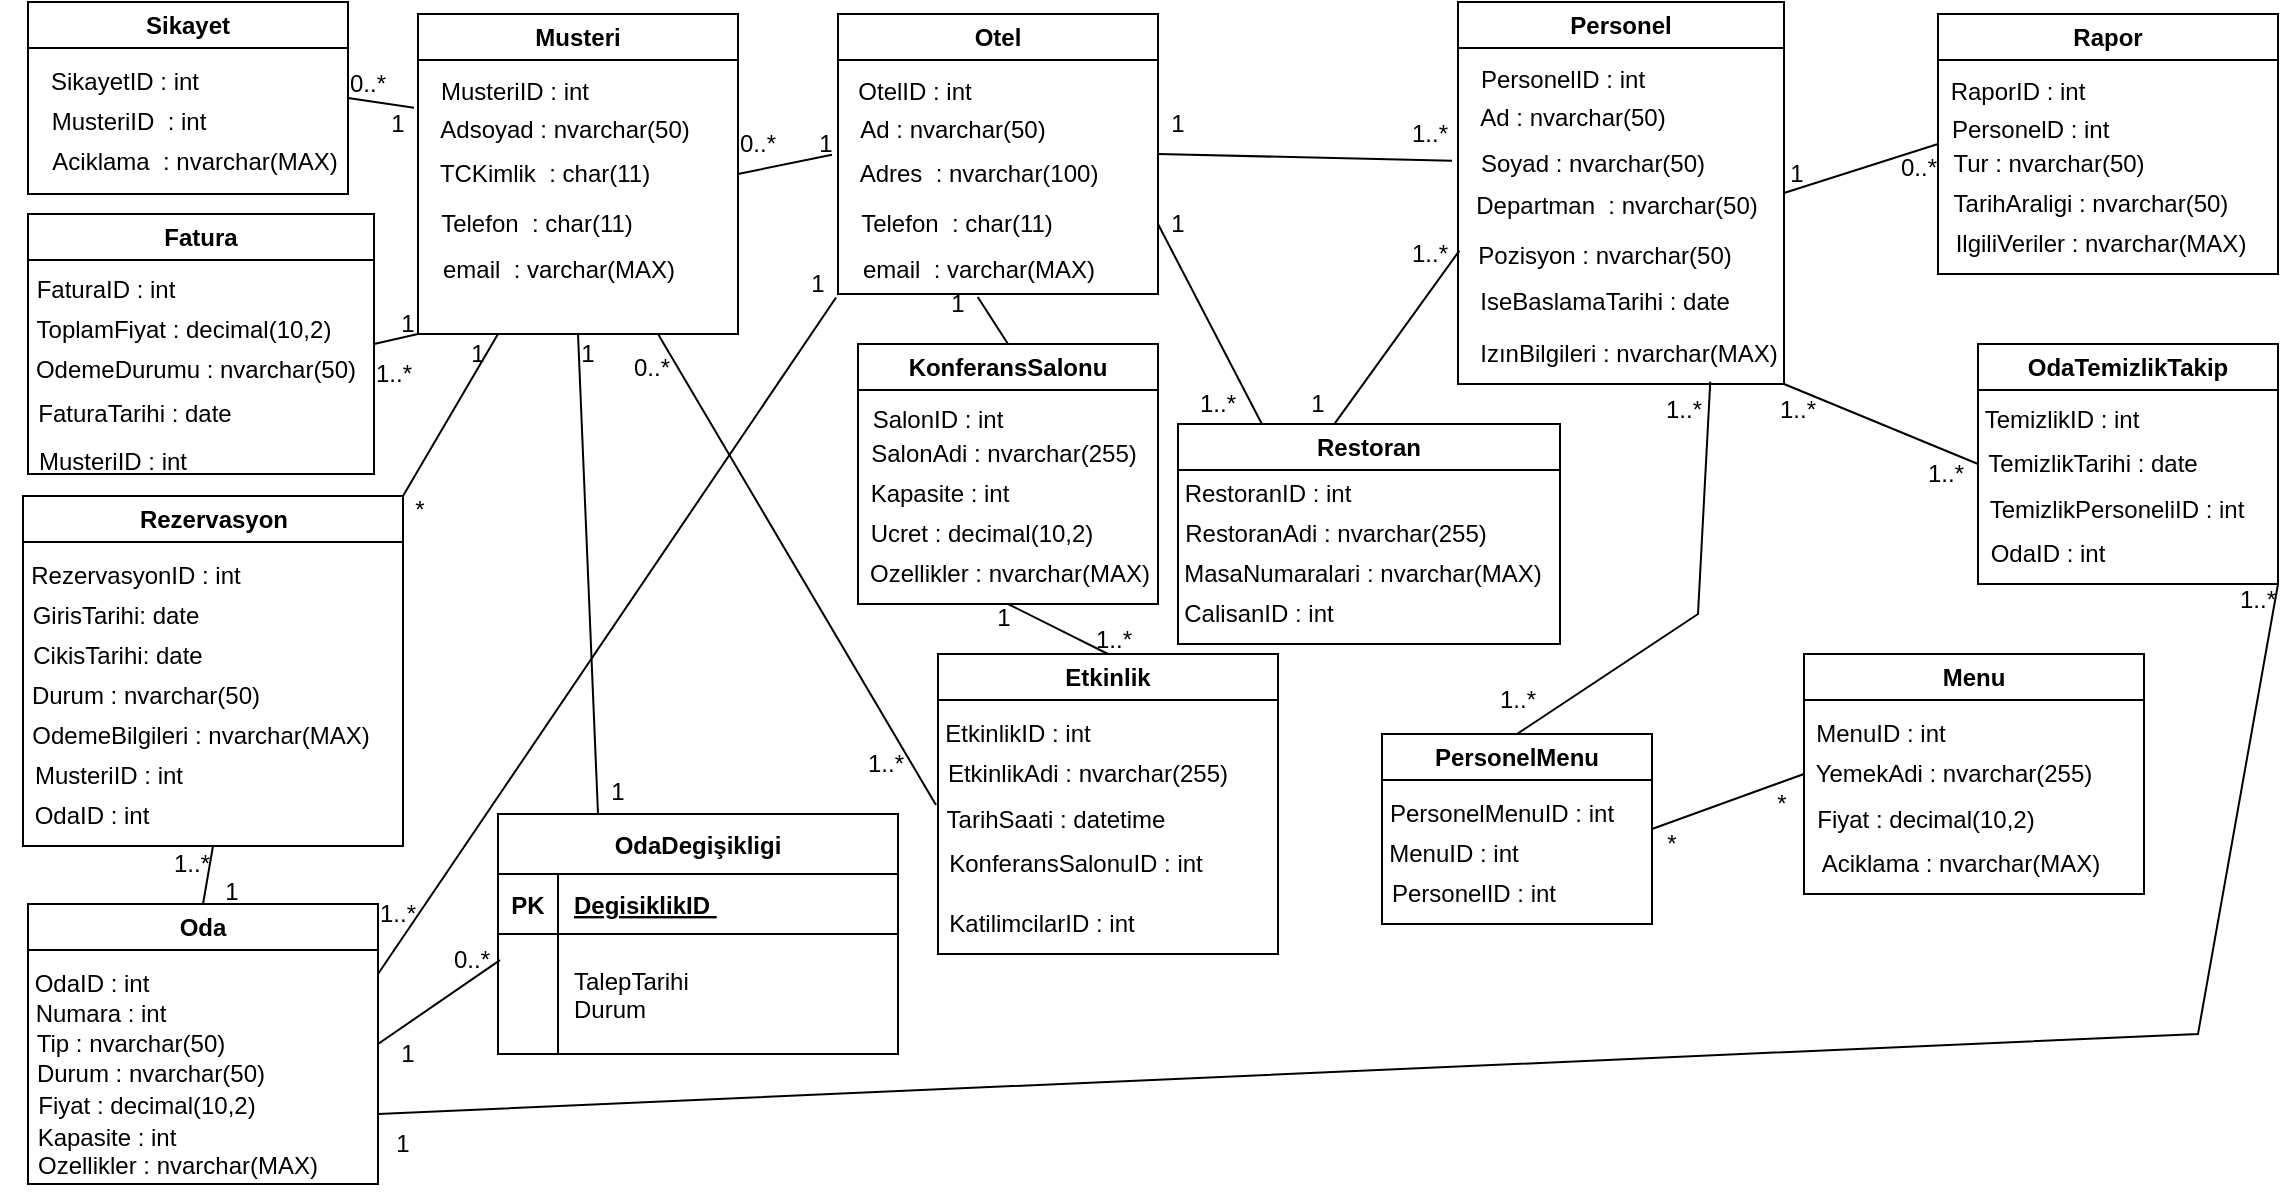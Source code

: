 <mxfile version="22.1.1" type="device">
  <diagram id="C5RBs43oDa-KdzZeNtuy" name="Page-1">
    <mxGraphModel dx="1558" dy="566" grid="1" gridSize="10" guides="1" tooltips="1" connect="1" arrows="1" fold="1" page="1" pageScale="1" pageWidth="827" pageHeight="1169" math="0" shadow="0">
      <root>
        <mxCell id="WIyWlLk6GJQsqaUBKTNV-0" />
        <mxCell id="WIyWlLk6GJQsqaUBKTNV-1" parent="WIyWlLk6GJQsqaUBKTNV-0" />
        <mxCell id="uetAe_6TfAxzUe0-GDmQ-182" value="OdaDegişikligi" style="shape=table;startSize=30;container=1;collapsible=1;childLayout=tableLayout;fixedRows=1;rowLines=0;fontStyle=1;align=center;resizeLast=1;rounded=0;" parent="WIyWlLk6GJQsqaUBKTNV-1" vertex="1">
          <mxGeometry x="250" y="410" width="200" height="120" as="geometry" />
        </mxCell>
        <mxCell id="uetAe_6TfAxzUe0-GDmQ-183" value="" style="shape=partialRectangle;collapsible=0;dropTarget=0;pointerEvents=0;fillColor=none;points=[[0,0.5],[1,0.5]];portConstraint=eastwest;top=0;left=0;right=0;bottom=1;rounded=0;" parent="uetAe_6TfAxzUe0-GDmQ-182" vertex="1">
          <mxGeometry y="30" width="200" height="30" as="geometry" />
        </mxCell>
        <mxCell id="uetAe_6TfAxzUe0-GDmQ-184" value="PK" style="shape=partialRectangle;overflow=hidden;connectable=0;fillColor=none;top=0;left=0;bottom=0;right=0;fontStyle=1;rounded=0;" parent="uetAe_6TfAxzUe0-GDmQ-183" vertex="1">
          <mxGeometry width="30" height="30" as="geometry">
            <mxRectangle width="30" height="30" as="alternateBounds" />
          </mxGeometry>
        </mxCell>
        <mxCell id="uetAe_6TfAxzUe0-GDmQ-185" value="DegisiklikID " style="shape=partialRectangle;overflow=hidden;connectable=0;fillColor=none;top=0;left=0;bottom=0;right=0;align=left;spacingLeft=6;fontStyle=5;rounded=0;" parent="uetAe_6TfAxzUe0-GDmQ-183" vertex="1">
          <mxGeometry x="30" width="170" height="30" as="geometry">
            <mxRectangle width="170" height="30" as="alternateBounds" />
          </mxGeometry>
        </mxCell>
        <mxCell id="uetAe_6TfAxzUe0-GDmQ-186" value="" style="shape=partialRectangle;collapsible=0;dropTarget=0;pointerEvents=0;fillColor=none;points=[[0,0.5],[1,0.5]];portConstraint=eastwest;top=0;left=0;right=0;bottom=0;rounded=0;" parent="uetAe_6TfAxzUe0-GDmQ-182" vertex="1">
          <mxGeometry y="60" width="200" height="60" as="geometry" />
        </mxCell>
        <mxCell id="uetAe_6TfAxzUe0-GDmQ-187" value="" style="shape=partialRectangle;overflow=hidden;connectable=0;fillColor=none;top=0;left=0;bottom=0;right=0;rounded=0;" parent="uetAe_6TfAxzUe0-GDmQ-186" vertex="1">
          <mxGeometry width="30" height="60" as="geometry">
            <mxRectangle width="30" height="60" as="alternateBounds" />
          </mxGeometry>
        </mxCell>
        <mxCell id="uetAe_6TfAxzUe0-GDmQ-188" value="TalepTarihi&#xa;Durum " style="shape=partialRectangle;overflow=hidden;connectable=0;fillColor=none;top=0;left=0;bottom=0;right=0;align=left;spacingLeft=6;rounded=0;" parent="uetAe_6TfAxzUe0-GDmQ-186" vertex="1">
          <mxGeometry x="30" width="170" height="60" as="geometry">
            <mxRectangle width="170" height="60" as="alternateBounds" />
          </mxGeometry>
        </mxCell>
        <mxCell id="uetAe_6TfAxzUe0-GDmQ-253" value="" style="endArrow=none;html=1;rounded=0;entryX=-0.007;entryY=0.959;entryDx=0;entryDy=0;exitX=1;exitY=0.25;exitDx=0;exitDy=0;entryPerimeter=0;" parent="WIyWlLk6GJQsqaUBKTNV-1" source="uetAe_6TfAxzUe0-GDmQ-329" target="uetAe_6TfAxzUe0-GDmQ-349" edge="1">
          <mxGeometry relative="1" as="geometry">
            <mxPoint x="209" y="512.05" as="sourcePoint" />
            <mxPoint x="530" y="125" as="targetPoint" />
            <Array as="points" />
          </mxGeometry>
        </mxCell>
        <mxCell id="uetAe_6TfAxzUe0-GDmQ-254" value="" style="endArrow=none;html=1;rounded=0;exitX=0.5;exitY=0;exitDx=0;exitDy=0;entryX=0.499;entryY=0.95;entryDx=0;entryDy=0;entryPerimeter=0;" parent="WIyWlLk6GJQsqaUBKTNV-1" source="MFZRjDbG0SUdZK8Yg8Lf-24" target="uetAe_6TfAxzUe0-GDmQ-349" edge="1">
          <mxGeometry relative="1" as="geometry">
            <mxPoint x="590" y="210" as="sourcePoint" />
            <mxPoint x="611.176" y="165" as="targetPoint" />
            <Array as="points" />
          </mxGeometry>
        </mxCell>
        <mxCell id="uetAe_6TfAxzUe0-GDmQ-255" value="" style="endArrow=none;html=1;rounded=0;entryX=0.224;entryY=0.015;entryDx=0;entryDy=0;exitX=1;exitY=0.75;exitDx=0;exitDy=0;entryPerimeter=0;" parent="WIyWlLk6GJQsqaUBKTNV-1" source="uetAe_6TfAxzUe0-GDmQ-344" target="MFZRjDbG0SUdZK8Yg8Lf-17" edge="1">
          <mxGeometry relative="1" as="geometry">
            <mxPoint x="730" y="125" as="sourcePoint" />
            <mxPoint x="750" y="240" as="targetPoint" />
            <Array as="points" />
          </mxGeometry>
        </mxCell>
        <mxCell id="uetAe_6TfAxzUe0-GDmQ-259" value="" style="endArrow=none;html=1;rounded=0;entryX=0;entryY=0.5;entryDx=0;entryDy=0;exitX=1;exitY=0.5;exitDx=0;exitDy=0;" parent="WIyWlLk6GJQsqaUBKTNV-1" source="uetAe_6TfAxzUe0-GDmQ-350" target="uetAe_6TfAxzUe0-GDmQ-359" edge="1">
          <mxGeometry width="50" height="50" relative="1" as="geometry">
            <mxPoint x="1026.8" y="99.08" as="sourcePoint" />
            <mxPoint x="1160" y="75" as="targetPoint" />
          </mxGeometry>
        </mxCell>
        <mxCell id="uetAe_6TfAxzUe0-GDmQ-261" value="" style="endArrow=none;html=1;rounded=0;exitX=1;exitY=0.5;exitDx=0;exitDy=0;" parent="WIyWlLk6GJQsqaUBKTNV-1" source="uetAe_6TfAxzUe0-GDmQ-344" target="uetAe_6TfAxzUe0-GDmQ-356" edge="1">
          <mxGeometry width="50" height="50" relative="1" as="geometry">
            <mxPoint x="730" y="85" as="sourcePoint" />
            <mxPoint x="826.2" y="119.51" as="targetPoint" />
            <Array as="points" />
          </mxGeometry>
        </mxCell>
        <mxCell id="uetAe_6TfAxzUe0-GDmQ-265" value="" style="endArrow=none;html=1;rounded=0;exitX=0.5;exitY=0;exitDx=0;exitDy=0;entryX=0.5;entryY=1;entryDx=0;entryDy=0;" parent="WIyWlLk6GJQsqaUBKTNV-1" source="MFZRjDbG0SUdZK8Yg8Lf-10" target="MFZRjDbG0SUdZK8Yg8Lf-24" edge="1">
          <mxGeometry width="50" height="50" relative="1" as="geometry">
            <mxPoint x="660" y="385" as="sourcePoint" />
            <mxPoint x="617.632" y="340" as="targetPoint" />
          </mxGeometry>
        </mxCell>
        <mxCell id="uetAe_6TfAxzUe0-GDmQ-268" value="" style="endArrow=none;html=1;rounded=0;entryX=0.5;entryY=0;entryDx=0;entryDy=0;exitX=0.742;exitY=0.962;exitDx=0;exitDy=0;exitPerimeter=0;" parent="WIyWlLk6GJQsqaUBKTNV-1" source="uetAe_6TfAxzUe0-GDmQ-357" target="MFZRjDbG0SUdZK8Yg8Lf-5" edge="1">
          <mxGeometry width="50" height="50" relative="1" as="geometry">
            <mxPoint x="1010" y="330" as="sourcePoint" />
            <mxPoint x="940" y="385" as="targetPoint" />
            <Array as="points">
              <mxPoint x="850" y="310" />
            </Array>
          </mxGeometry>
        </mxCell>
        <mxCell id="uetAe_6TfAxzUe0-GDmQ-269" value="" style="endArrow=none;html=1;rounded=0;entryX=1;entryY=0.5;entryDx=0;entryDy=0;exitX=0;exitY=0.5;exitDx=0;exitDy=0;" parent="WIyWlLk6GJQsqaUBKTNV-1" source="MFZRjDbG0SUdZK8Yg8Lf-0" target="MFZRjDbG0SUdZK8Yg8Lf-5" edge="1">
          <mxGeometry width="50" height="50" relative="1" as="geometry">
            <mxPoint x="1050.0" y="385" as="sourcePoint" />
            <mxPoint x="990" y="430" as="targetPoint" />
          </mxGeometry>
        </mxCell>
        <mxCell id="uetAe_6TfAxzUe0-GDmQ-272" value="" style="endArrow=none;html=1;rounded=0;entryX=0;entryY=0.5;entryDx=0;entryDy=0;exitX=1;exitY=1;exitDx=0;exitDy=0;" parent="WIyWlLk6GJQsqaUBKTNV-1" source="uetAe_6TfAxzUe0-GDmQ-350" target="uetAe_6TfAxzUe0-GDmQ-365" edge="1">
          <mxGeometry width="50" height="50" relative="1" as="geometry">
            <mxPoint x="947" y="172.16" as="sourcePoint" />
            <mxPoint x="1150" y="245" as="targetPoint" />
          </mxGeometry>
        </mxCell>
        <mxCell id="uetAe_6TfAxzUe0-GDmQ-275" value="" style="endArrow=none;html=1;rounded=0;entryX=1;entryY=0.5;entryDx=0;entryDy=0;" parent="WIyWlLk6GJQsqaUBKTNV-1" source="uetAe_6TfAxzUe0-GDmQ-346" target="uetAe_6TfAxzUe0-GDmQ-338" edge="1">
          <mxGeometry width="50" height="50" relative="1" as="geometry">
            <mxPoint x="530" y="70" as="sourcePoint" />
            <mxPoint x="458.6" y="110.78" as="targetPoint" />
          </mxGeometry>
        </mxCell>
        <mxCell id="uetAe_6TfAxzUe0-GDmQ-280" value="" style="endArrow=none;html=1;rounded=0;exitX=0.25;exitY=0;exitDx=0;exitDy=0;entryX=0.5;entryY=1;entryDx=0;entryDy=0;" parent="WIyWlLk6GJQsqaUBKTNV-1" source="uetAe_6TfAxzUe0-GDmQ-182" target="uetAe_6TfAxzUe0-GDmQ-338" edge="1">
          <mxGeometry width="50" height="50" relative="1" as="geometry">
            <mxPoint x="691" y="256.0" as="sourcePoint" />
            <mxPoint x="363.158" y="170" as="targetPoint" />
            <Array as="points" />
          </mxGeometry>
        </mxCell>
        <mxCell id="uetAe_6TfAxzUe0-GDmQ-282" value="" style="endArrow=none;html=1;rounded=0;exitX=1;exitY=0;exitDx=0;exitDy=0;entryX=0.25;entryY=1;entryDx=0;entryDy=0;" parent="WIyWlLk6GJQsqaUBKTNV-1" source="uetAe_6TfAxzUe0-GDmQ-320" target="uetAe_6TfAxzUe0-GDmQ-338" edge="1">
          <mxGeometry width="50" height="50" relative="1" as="geometry">
            <mxPoint x="208.8" y="313.695" as="sourcePoint" />
            <mxPoint x="327" y="171.71" as="targetPoint" />
            <Array as="points" />
          </mxGeometry>
        </mxCell>
        <mxCell id="uetAe_6TfAxzUe0-GDmQ-285" value="" style="endArrow=none;html=1;rounded=0;exitX=1;exitY=0.5;exitDx=0;exitDy=0;" parent="WIyWlLk6GJQsqaUBKTNV-1" source="uetAe_6TfAxzUe0-GDmQ-310" target="uetAe_6TfAxzUe0-GDmQ-340" edge="1">
          <mxGeometry width="50" height="50" relative="1" as="geometry">
            <mxPoint x="210" y="55" as="sourcePoint" />
            <mxPoint x="260" y="65" as="targetPoint" />
            <Array as="points" />
          </mxGeometry>
        </mxCell>
        <mxCell id="uetAe_6TfAxzUe0-GDmQ-287" value="" style="endArrow=none;html=1;rounded=0;exitX=1;exitY=0.5;exitDx=0;exitDy=0;entryX=0;entryY=1;entryDx=0;entryDy=0;" parent="WIyWlLk6GJQsqaUBKTNV-1" source="uetAe_6TfAxzUe0-GDmQ-315" target="uetAe_6TfAxzUe0-GDmQ-338" edge="1">
          <mxGeometry width="50" height="50" relative="1" as="geometry">
            <mxPoint x="210" y="212.5" as="sourcePoint" />
            <mxPoint x="260" y="125" as="targetPoint" />
            <Array as="points" />
          </mxGeometry>
        </mxCell>
        <mxCell id="uetAe_6TfAxzUe0-GDmQ-291" value="" style="endArrow=none;html=1;rounded=0;entryX=0.005;entryY=0.218;entryDx=0;entryDy=0;exitX=1;exitY=0.5;exitDx=0;exitDy=0;entryPerimeter=0;" parent="WIyWlLk6GJQsqaUBKTNV-1" source="uetAe_6TfAxzUe0-GDmQ-329" target="uetAe_6TfAxzUe0-GDmQ-186" edge="1">
          <mxGeometry width="50" height="50" relative="1" as="geometry">
            <mxPoint x="210" y="550" as="sourcePoint" />
            <mxPoint x="469" y="740" as="targetPoint" />
            <Array as="points" />
          </mxGeometry>
        </mxCell>
        <mxCell id="uetAe_6TfAxzUe0-GDmQ-292" value="" style="endArrow=none;html=1;rounded=0;entryX=0.5;entryY=1;entryDx=0;entryDy=0;exitX=0.5;exitY=0;exitDx=0;exitDy=0;" parent="WIyWlLk6GJQsqaUBKTNV-1" source="uetAe_6TfAxzUe0-GDmQ-329" target="uetAe_6TfAxzUe0-GDmQ-320" edge="1">
          <mxGeometry width="50" height="50" relative="1" as="geometry">
            <mxPoint x="110" y="505" as="sourcePoint" />
            <mxPoint x="117.6" y="385.455" as="targetPoint" />
            <Array as="points" />
          </mxGeometry>
        </mxCell>
        <mxCell id="uetAe_6TfAxzUe0-GDmQ-310" value="Sikayet" style="swimlane;whiteSpace=wrap;html=1;" parent="WIyWlLk6GJQsqaUBKTNV-1" vertex="1">
          <mxGeometry x="15" y="4" width="160" height="96" as="geometry" />
        </mxCell>
        <mxCell id="uetAe_6TfAxzUe0-GDmQ-311" value="SikayetID : int" style="text;html=1;align=center;verticalAlign=middle;resizable=0;points=[];autosize=1;strokeColor=none;fillColor=none;" parent="uetAe_6TfAxzUe0-GDmQ-310" vertex="1">
          <mxGeometry x="-2" y="25" width="100" height="30" as="geometry" />
        </mxCell>
        <mxCell id="uetAe_6TfAxzUe0-GDmQ-312" value="MusteriID&amp;nbsp;&amp;nbsp;: int" style="text;html=1;align=center;verticalAlign=middle;resizable=0;points=[];autosize=1;strokeColor=none;fillColor=none;" parent="uetAe_6TfAxzUe0-GDmQ-310" vertex="1">
          <mxGeometry y="45" width="100" height="30" as="geometry" />
        </mxCell>
        <mxCell id="uetAe_6TfAxzUe0-GDmQ-313" value="Aciklama&amp;nbsp;&amp;nbsp;: nvarchar(MAX)" style="text;html=1;align=center;verticalAlign=middle;resizable=0;points=[];autosize=1;strokeColor=none;fillColor=none;" parent="uetAe_6TfAxzUe0-GDmQ-310" vertex="1">
          <mxGeometry x="-2" y="65" width="170" height="30" as="geometry" />
        </mxCell>
        <mxCell id="uetAe_6TfAxzUe0-GDmQ-315" value="Fatura" style="swimlane;whiteSpace=wrap;html=1;" parent="WIyWlLk6GJQsqaUBKTNV-1" vertex="1">
          <mxGeometry x="15" y="110" width="173" height="130" as="geometry" />
        </mxCell>
        <mxCell id="uetAe_6TfAxzUe0-GDmQ-316" value="FaturaID : int" style="text;html=1;strokeColor=none;fillColor=none;align=center;verticalAlign=middle;whiteSpace=wrap;rounded=0;" parent="uetAe_6TfAxzUe0-GDmQ-315" vertex="1">
          <mxGeometry x="-2" y="22.5" width="82" height="30" as="geometry" />
        </mxCell>
        <mxCell id="uetAe_6TfAxzUe0-GDmQ-317" value="ToplamFiyat : decimal(10,2)" style="text;html=1;strokeColor=none;fillColor=none;align=center;verticalAlign=middle;whiteSpace=wrap;rounded=0;" parent="uetAe_6TfAxzUe0-GDmQ-315" vertex="1">
          <mxGeometry x="3" y="42.5" width="150" height="30" as="geometry" />
        </mxCell>
        <mxCell id="uetAe_6TfAxzUe0-GDmQ-318" value="OdemeDurumu : nvarchar(50)" style="text;html=1;strokeColor=none;fillColor=none;align=center;verticalAlign=middle;whiteSpace=wrap;rounded=0;" parent="uetAe_6TfAxzUe0-GDmQ-315" vertex="1">
          <mxGeometry x="-2" y="62.5" width="172" height="30" as="geometry" />
        </mxCell>
        <mxCell id="uetAe_6TfAxzUe0-GDmQ-319" value="FaturaTarihi : date" style="text;html=1;strokeColor=none;fillColor=none;align=center;verticalAlign=middle;whiteSpace=wrap;rounded=0;" parent="uetAe_6TfAxzUe0-GDmQ-315" vertex="1">
          <mxGeometry x="-3" y="85" width="113" height="30" as="geometry" />
        </mxCell>
        <mxCell id="uetAe_6TfAxzUe0-GDmQ-322" value="MusteriID : int" style="text;html=1;strokeColor=none;fillColor=none;align=center;verticalAlign=middle;whiteSpace=wrap;rounded=0;" parent="uetAe_6TfAxzUe0-GDmQ-315" vertex="1">
          <mxGeometry x="-14" y="108.5" width="113" height="30" as="geometry" />
        </mxCell>
        <mxCell id="uetAe_6TfAxzUe0-GDmQ-320" value="Rezervasyon" style="swimlane;whiteSpace=wrap;html=1;" parent="WIyWlLk6GJQsqaUBKTNV-1" vertex="1">
          <mxGeometry x="12.5" y="251" width="190" height="175" as="geometry" />
        </mxCell>
        <mxCell id="uetAe_6TfAxzUe0-GDmQ-321" value="RezervasyonID : int" style="text;html=1;strokeColor=none;fillColor=none;align=center;verticalAlign=middle;whiteSpace=wrap;rounded=0;" parent="uetAe_6TfAxzUe0-GDmQ-320" vertex="1">
          <mxGeometry x="2" y="25" width="108" height="30" as="geometry" />
        </mxCell>
        <mxCell id="uetAe_6TfAxzUe0-GDmQ-323" value="GirisTarihi: date" style="text;html=1;strokeColor=none;fillColor=none;align=center;verticalAlign=middle;whiteSpace=wrap;rounded=0;" parent="uetAe_6TfAxzUe0-GDmQ-320" vertex="1">
          <mxGeometry x="2" y="45" width="88" height="30" as="geometry" />
        </mxCell>
        <mxCell id="uetAe_6TfAxzUe0-GDmQ-324" value="CikisTarihi: date" style="text;html=1;strokeColor=none;fillColor=none;align=center;verticalAlign=middle;whiteSpace=wrap;rounded=0;" parent="uetAe_6TfAxzUe0-GDmQ-320" vertex="1">
          <mxGeometry x="3" y="65" width="88" height="30" as="geometry" />
        </mxCell>
        <mxCell id="uetAe_6TfAxzUe0-GDmQ-325" value="Durum : nvarchar(50)" style="text;html=1;strokeColor=none;fillColor=none;align=center;verticalAlign=middle;whiteSpace=wrap;rounded=0;" parent="uetAe_6TfAxzUe0-GDmQ-320" vertex="1">
          <mxGeometry x="2" y="85" width="118" height="30" as="geometry" />
        </mxCell>
        <mxCell id="uetAe_6TfAxzUe0-GDmQ-326" value="OdemeBilgileri : nvarchar(MAX)" style="text;html=1;strokeColor=none;fillColor=none;align=center;verticalAlign=middle;whiteSpace=wrap;rounded=0;" parent="uetAe_6TfAxzUe0-GDmQ-320" vertex="1">
          <mxGeometry x="3" y="105" width="171" height="30" as="geometry" />
        </mxCell>
        <mxCell id="uetAe_6TfAxzUe0-GDmQ-327" value="MusteriID : int" style="text;html=1;strokeColor=none;fillColor=none;align=center;verticalAlign=middle;whiteSpace=wrap;rounded=0;" parent="uetAe_6TfAxzUe0-GDmQ-320" vertex="1">
          <mxGeometry y="125" width="85" height="30" as="geometry" />
        </mxCell>
        <mxCell id="uetAe_6TfAxzUe0-GDmQ-328" value="OdaID : int" style="text;html=1;strokeColor=none;fillColor=none;align=center;verticalAlign=middle;whiteSpace=wrap;rounded=0;" parent="uetAe_6TfAxzUe0-GDmQ-320" vertex="1">
          <mxGeometry x="-1" y="145" width="70" height="30" as="geometry" />
        </mxCell>
        <mxCell id="uetAe_6TfAxzUe0-GDmQ-329" value="Oda" style="swimlane;whiteSpace=wrap;html=1;" parent="WIyWlLk6GJQsqaUBKTNV-1" vertex="1">
          <mxGeometry x="15" y="455" width="175" height="140" as="geometry" />
        </mxCell>
        <mxCell id="uetAe_6TfAxzUe0-GDmQ-331" value="OdaID : int" style="text;html=1;strokeColor=none;fillColor=none;align=center;verticalAlign=middle;whiteSpace=wrap;rounded=0;" parent="uetAe_6TfAxzUe0-GDmQ-329" vertex="1">
          <mxGeometry x="1.5" y="25" width="60" height="30" as="geometry" />
        </mxCell>
        <mxCell id="uetAe_6TfAxzUe0-GDmQ-332" value="Numara : int" style="text;html=1;strokeColor=none;fillColor=none;align=center;verticalAlign=middle;whiteSpace=wrap;rounded=0;" parent="uetAe_6TfAxzUe0-GDmQ-329" vertex="1">
          <mxGeometry x="1.5" y="40" width="68.5" height="30" as="geometry" />
        </mxCell>
        <mxCell id="uetAe_6TfAxzUe0-GDmQ-333" value="Tip : nvarchar(50)" style="text;html=1;strokeColor=none;fillColor=none;align=center;verticalAlign=middle;whiteSpace=wrap;rounded=0;" parent="uetAe_6TfAxzUe0-GDmQ-329" vertex="1">
          <mxGeometry x="1.5" y="55" width="98.5" height="30" as="geometry" />
        </mxCell>
        <mxCell id="uetAe_6TfAxzUe0-GDmQ-334" value="Durum : nvarchar(50)" style="text;html=1;strokeColor=none;fillColor=none;align=center;verticalAlign=middle;whiteSpace=wrap;rounded=0;" parent="uetAe_6TfAxzUe0-GDmQ-329" vertex="1">
          <mxGeometry x="1.5" y="70" width="118.5" height="30" as="geometry" />
        </mxCell>
        <mxCell id="uetAe_6TfAxzUe0-GDmQ-335" value="Fiyat : decimal(10,2)" style="text;html=1;strokeColor=none;fillColor=none;align=center;verticalAlign=middle;whiteSpace=wrap;rounded=0;" parent="uetAe_6TfAxzUe0-GDmQ-329" vertex="1">
          <mxGeometry x="-0.5" y="86" width="118.5" height="30" as="geometry" />
        </mxCell>
        <mxCell id="uetAe_6TfAxzUe0-GDmQ-336" value="Kapasite : int" style="text;html=1;strokeColor=none;fillColor=none;align=center;verticalAlign=middle;whiteSpace=wrap;rounded=0;" parent="uetAe_6TfAxzUe0-GDmQ-329" vertex="1">
          <mxGeometry x="-1.5" y="102" width="80.5" height="30" as="geometry" />
        </mxCell>
        <mxCell id="uetAe_6TfAxzUe0-GDmQ-337" value="Ozellikler : nvarchar(MAX)" style="text;html=1;strokeColor=none;fillColor=none;align=center;verticalAlign=middle;whiteSpace=wrap;rounded=0;" parent="uetAe_6TfAxzUe0-GDmQ-329" vertex="1">
          <mxGeometry x="-1.5" y="116" width="151.5" height="30" as="geometry" />
        </mxCell>
        <mxCell id="uetAe_6TfAxzUe0-GDmQ-338" value="Musteri" style="swimlane;whiteSpace=wrap;html=1;startSize=23;" parent="WIyWlLk6GJQsqaUBKTNV-1" vertex="1">
          <mxGeometry x="210" y="10" width="160" height="160" as="geometry" />
        </mxCell>
        <mxCell id="uetAe_6TfAxzUe0-GDmQ-339" value="MusteriID : int" style="text;html=1;align=center;verticalAlign=middle;resizable=0;points=[];autosize=1;strokeColor=none;fillColor=none;" parent="uetAe_6TfAxzUe0-GDmQ-338" vertex="1">
          <mxGeometry x="-2" y="24" width="100" height="30" as="geometry" />
        </mxCell>
        <mxCell id="uetAe_6TfAxzUe0-GDmQ-340" value="Adsoyad : nvarchar(50)" style="text;html=1;align=center;verticalAlign=middle;resizable=0;points=[];autosize=1;strokeColor=none;fillColor=none;" parent="uetAe_6TfAxzUe0-GDmQ-338" vertex="1">
          <mxGeometry x="-2" y="43" width="150" height="30" as="geometry" />
        </mxCell>
        <mxCell id="uetAe_6TfAxzUe0-GDmQ-341" value="TCKimlik&amp;nbsp; : char(11)" style="text;html=1;align=center;verticalAlign=middle;resizable=0;points=[];autosize=1;strokeColor=none;fillColor=none;" parent="uetAe_6TfAxzUe0-GDmQ-338" vertex="1">
          <mxGeometry x="-2" y="65" width="130" height="30" as="geometry" />
        </mxCell>
        <mxCell id="uetAe_6TfAxzUe0-GDmQ-342" value="Telefon&amp;nbsp; : char(11)" style="text;html=1;align=center;verticalAlign=middle;resizable=0;points=[];autosize=1;strokeColor=none;fillColor=none;" parent="uetAe_6TfAxzUe0-GDmQ-338" vertex="1">
          <mxGeometry x="-1" y="90" width="120" height="30" as="geometry" />
        </mxCell>
        <mxCell id="uetAe_6TfAxzUe0-GDmQ-343" value="email&amp;nbsp; : varchar(MAX)" style="text;html=1;align=center;verticalAlign=middle;resizable=0;points=[];autosize=1;strokeColor=none;fillColor=none;" parent="uetAe_6TfAxzUe0-GDmQ-338" vertex="1">
          <mxGeometry y="113" width="140" height="30" as="geometry" />
        </mxCell>
        <mxCell id="uetAe_6TfAxzUe0-GDmQ-344" value="Otel" style="swimlane;whiteSpace=wrap;html=1;startSize=23;" parent="WIyWlLk6GJQsqaUBKTNV-1" vertex="1">
          <mxGeometry x="420" y="10" width="160" height="140" as="geometry" />
        </mxCell>
        <mxCell id="uetAe_6TfAxzUe0-GDmQ-345" value="OtelID : int" style="text;html=1;align=center;verticalAlign=middle;resizable=0;points=[];autosize=1;strokeColor=none;fillColor=none;" parent="uetAe_6TfAxzUe0-GDmQ-344" vertex="1">
          <mxGeometry x="-2" y="24" width="80" height="30" as="geometry" />
        </mxCell>
        <mxCell id="uetAe_6TfAxzUe0-GDmQ-346" value="Ad : nvarchar(50)" style="text;html=1;align=center;verticalAlign=middle;resizable=0;points=[];autosize=1;strokeColor=none;fillColor=none;" parent="uetAe_6TfAxzUe0-GDmQ-344" vertex="1">
          <mxGeometry x="-3" y="43" width="120" height="30" as="geometry" />
        </mxCell>
        <mxCell id="uetAe_6TfAxzUe0-GDmQ-347" value="Adres&amp;nbsp; : nvarchar(100)" style="text;html=1;align=center;verticalAlign=middle;resizable=0;points=[];autosize=1;strokeColor=none;fillColor=none;" parent="uetAe_6TfAxzUe0-GDmQ-344" vertex="1">
          <mxGeometry y="65" width="140" height="30" as="geometry" />
        </mxCell>
        <mxCell id="uetAe_6TfAxzUe0-GDmQ-348" value="Telefon&amp;nbsp; : char(11)" style="text;html=1;align=center;verticalAlign=middle;resizable=0;points=[];autosize=1;strokeColor=none;fillColor=none;" parent="uetAe_6TfAxzUe0-GDmQ-344" vertex="1">
          <mxGeometry x="-1" y="90" width="120" height="30" as="geometry" />
        </mxCell>
        <mxCell id="uetAe_6TfAxzUe0-GDmQ-349" value="email&amp;nbsp; : varchar(MAX)" style="text;html=1;align=center;verticalAlign=middle;resizable=0;points=[];autosize=1;strokeColor=none;fillColor=none;" parent="uetAe_6TfAxzUe0-GDmQ-344" vertex="1">
          <mxGeometry y="113" width="140" height="30" as="geometry" />
        </mxCell>
        <mxCell id="uetAe_6TfAxzUe0-GDmQ-350" value="Personel" style="swimlane;whiteSpace=wrap;html=1;startSize=23;" parent="WIyWlLk6GJQsqaUBKTNV-1" vertex="1">
          <mxGeometry x="730" y="4" width="163" height="191" as="geometry" />
        </mxCell>
        <mxCell id="uetAe_6TfAxzUe0-GDmQ-351" value="PersonelID : int" style="text;html=1;align=center;verticalAlign=middle;resizable=0;points=[];autosize=1;strokeColor=none;fillColor=none;" parent="uetAe_6TfAxzUe0-GDmQ-350" vertex="1">
          <mxGeometry x="-3" y="24" width="110" height="30" as="geometry" />
        </mxCell>
        <mxCell id="uetAe_6TfAxzUe0-GDmQ-352" value="Ad : nvarchar(50)" style="text;html=1;align=center;verticalAlign=middle;resizable=0;points=[];autosize=1;strokeColor=none;fillColor=none;" parent="uetAe_6TfAxzUe0-GDmQ-350" vertex="1">
          <mxGeometry x="-3" y="43" width="120" height="30" as="geometry" />
        </mxCell>
        <mxCell id="uetAe_6TfAxzUe0-GDmQ-353" value="Departman&amp;nbsp; : nvarchar(50)" style="text;html=1;align=center;verticalAlign=middle;resizable=0;points=[];autosize=1;strokeColor=none;fillColor=none;" parent="uetAe_6TfAxzUe0-GDmQ-350" vertex="1">
          <mxGeometry x="-1" y="87" width="160" height="30" as="geometry" />
        </mxCell>
        <mxCell id="uetAe_6TfAxzUe0-GDmQ-354" value="Pozisyon : nvarchar(50)" style="text;html=1;align=center;verticalAlign=middle;resizable=0;points=[];autosize=1;strokeColor=none;fillColor=none;" parent="uetAe_6TfAxzUe0-GDmQ-350" vertex="1">
          <mxGeometry x="-2" y="112" width="150" height="30" as="geometry" />
        </mxCell>
        <mxCell id="uetAe_6TfAxzUe0-GDmQ-355" value="IseBaslamaTarihi : date" style="text;html=1;align=center;verticalAlign=middle;resizable=0;points=[];autosize=1;strokeColor=none;fillColor=none;" parent="uetAe_6TfAxzUe0-GDmQ-350" vertex="1">
          <mxGeometry x="-2" y="135" width="150" height="30" as="geometry" />
        </mxCell>
        <mxCell id="uetAe_6TfAxzUe0-GDmQ-357" value="IzınBilgileri : nvarchar(MAX)" style="text;html=1;align=center;verticalAlign=middle;resizable=0;points=[];autosize=1;strokeColor=none;fillColor=none;" parent="uetAe_6TfAxzUe0-GDmQ-350" vertex="1">
          <mxGeometry y="161" width="170" height="30" as="geometry" />
        </mxCell>
        <mxCell id="uetAe_6TfAxzUe0-GDmQ-356" value="Soyad : nvarchar(50)" style="text;html=1;align=center;verticalAlign=middle;resizable=0;points=[];autosize=1;strokeColor=none;fillColor=none;" parent="uetAe_6TfAxzUe0-GDmQ-350" vertex="1">
          <mxGeometry x="-3" y="66" width="140" height="30" as="geometry" />
        </mxCell>
        <mxCell id="uetAe_6TfAxzUe0-GDmQ-359" value="Rapor" style="swimlane;whiteSpace=wrap;html=1;" parent="WIyWlLk6GJQsqaUBKTNV-1" vertex="1">
          <mxGeometry x="970" y="10" width="170" height="130" as="geometry" />
        </mxCell>
        <mxCell id="uetAe_6TfAxzUe0-GDmQ-360" value="RaporID : int" style="text;html=1;strokeColor=none;fillColor=none;align=center;verticalAlign=middle;whiteSpace=wrap;rounded=0;" parent="uetAe_6TfAxzUe0-GDmQ-359" vertex="1">
          <mxGeometry y="24" width="80" height="30" as="geometry" />
        </mxCell>
        <mxCell id="uetAe_6TfAxzUe0-GDmQ-361" value="PersonelD : int&amp;nbsp;" style="text;html=1;strokeColor=none;fillColor=none;align=center;verticalAlign=middle;whiteSpace=wrap;rounded=0;" parent="uetAe_6TfAxzUe0-GDmQ-359" vertex="1">
          <mxGeometry x="3" y="43" width="90" height="30" as="geometry" />
        </mxCell>
        <mxCell id="uetAe_6TfAxzUe0-GDmQ-362" value="Tur : nvarchar(50)" style="text;html=1;strokeColor=none;fillColor=none;align=center;verticalAlign=middle;whiteSpace=wrap;rounded=0;" parent="uetAe_6TfAxzUe0-GDmQ-359" vertex="1">
          <mxGeometry x="2" y="60" width="107" height="30" as="geometry" />
        </mxCell>
        <mxCell id="uetAe_6TfAxzUe0-GDmQ-363" value="TarihAraligi : nvarchar(50)" style="text;html=1;strokeColor=none;fillColor=none;align=center;verticalAlign=middle;whiteSpace=wrap;rounded=0;" parent="uetAe_6TfAxzUe0-GDmQ-359" vertex="1">
          <mxGeometry x="3" y="80" width="147" height="30" as="geometry" />
        </mxCell>
        <mxCell id="uetAe_6TfAxzUe0-GDmQ-364" value="IlgiliVeriler : nvarchar(MAX)" style="text;html=1;strokeColor=none;fillColor=none;align=center;verticalAlign=middle;whiteSpace=wrap;rounded=0;" parent="uetAe_6TfAxzUe0-GDmQ-359" vertex="1">
          <mxGeometry x="3" y="100" width="157" height="30" as="geometry" />
        </mxCell>
        <mxCell id="uetAe_6TfAxzUe0-GDmQ-365" value="OdaTemizlikTakip" style="swimlane;whiteSpace=wrap;html=1;" parent="WIyWlLk6GJQsqaUBKTNV-1" vertex="1">
          <mxGeometry x="990" y="175" width="150" height="120" as="geometry" />
        </mxCell>
        <mxCell id="uetAe_6TfAxzUe0-GDmQ-366" value="TemizlikID : int" style="text;html=1;strokeColor=none;fillColor=none;align=center;verticalAlign=middle;whiteSpace=wrap;rounded=0;" parent="uetAe_6TfAxzUe0-GDmQ-365" vertex="1">
          <mxGeometry x="1.5" y="22.5" width="80" height="30" as="geometry" />
        </mxCell>
        <mxCell id="uetAe_6TfAxzUe0-GDmQ-369" value="TemizlikTarihi : date" style="text;html=1;strokeColor=none;fillColor=none;align=center;verticalAlign=middle;whiteSpace=wrap;rounded=0;" parent="uetAe_6TfAxzUe0-GDmQ-365" vertex="1">
          <mxGeometry y="45" width="115" height="30" as="geometry" />
        </mxCell>
        <mxCell id="uetAe_6TfAxzUe0-GDmQ-370" value="TemizlikPersoneliID : int" style="text;html=1;strokeColor=none;fillColor=none;align=center;verticalAlign=middle;whiteSpace=wrap;rounded=0;" parent="uetAe_6TfAxzUe0-GDmQ-365" vertex="1">
          <mxGeometry x="-3" y="68" width="145" height="30" as="geometry" />
        </mxCell>
        <mxCell id="uetAe_6TfAxzUe0-GDmQ-373" value="OdaID : int" style="text;html=1;strokeColor=none;fillColor=none;align=center;verticalAlign=middle;whiteSpace=wrap;rounded=0;" parent="uetAe_6TfAxzUe0-GDmQ-365" vertex="1">
          <mxGeometry y="90" width="70" height="30" as="geometry" />
        </mxCell>
        <mxCell id="uetAe_6TfAxzUe0-GDmQ-372" value="" style="endArrow=none;html=1;rounded=0;exitX=1;exitY=0.75;exitDx=0;exitDy=0;entryX=1;entryY=1;entryDx=0;entryDy=0;" parent="WIyWlLk6GJQsqaUBKTNV-1" source="uetAe_6TfAxzUe0-GDmQ-329" target="uetAe_6TfAxzUe0-GDmQ-365" edge="1">
          <mxGeometry width="50" height="50" relative="1" as="geometry">
            <mxPoint x="820" y="510" as="sourcePoint" />
            <mxPoint x="870" y="460" as="targetPoint" />
            <Array as="points">
              <mxPoint x="1100" y="520" />
            </Array>
          </mxGeometry>
        </mxCell>
        <mxCell id="MFZRjDbG0SUdZK8Yg8Lf-0" value="Menu" style="swimlane;whiteSpace=wrap;html=1;" vertex="1" parent="WIyWlLk6GJQsqaUBKTNV-1">
          <mxGeometry x="903" y="330" width="170" height="120" as="geometry" />
        </mxCell>
        <mxCell id="MFZRjDbG0SUdZK8Yg8Lf-1" value="MenuID : int" style="text;html=1;strokeColor=none;fillColor=none;align=center;verticalAlign=middle;whiteSpace=wrap;rounded=0;" vertex="1" parent="MFZRjDbG0SUdZK8Yg8Lf-0">
          <mxGeometry y="25" width="77" height="30" as="geometry" />
        </mxCell>
        <mxCell id="MFZRjDbG0SUdZK8Yg8Lf-2" value="YemekAdi : nvarchar(255)" style="text;html=1;strokeColor=none;fillColor=none;align=center;verticalAlign=middle;whiteSpace=wrap;rounded=0;" vertex="1" parent="MFZRjDbG0SUdZK8Yg8Lf-0">
          <mxGeometry y="45" width="150" height="30" as="geometry" />
        </mxCell>
        <mxCell id="MFZRjDbG0SUdZK8Yg8Lf-3" value="Fiyat : decimal(10,2)" style="text;html=1;strokeColor=none;fillColor=none;align=center;verticalAlign=middle;whiteSpace=wrap;rounded=0;" vertex="1" parent="MFZRjDbG0SUdZK8Yg8Lf-0">
          <mxGeometry x="1" y="68" width="120" height="30" as="geometry" />
        </mxCell>
        <mxCell id="MFZRjDbG0SUdZK8Yg8Lf-4" value="Aciklama : nvarchar(MAX)" style="text;html=1;strokeColor=none;fillColor=none;align=center;verticalAlign=middle;whiteSpace=wrap;rounded=0;" vertex="1" parent="MFZRjDbG0SUdZK8Yg8Lf-0">
          <mxGeometry x="5.5" y="90" width="144.5" height="30" as="geometry" />
        </mxCell>
        <mxCell id="MFZRjDbG0SUdZK8Yg8Lf-5" value="PersonelMenu" style="swimlane;whiteSpace=wrap;html=1;" vertex="1" parent="WIyWlLk6GJQsqaUBKTNV-1">
          <mxGeometry x="692" y="370" width="135" height="95" as="geometry" />
        </mxCell>
        <mxCell id="MFZRjDbG0SUdZK8Yg8Lf-6" value="PersonelMenuID : int" style="text;html=1;strokeColor=none;fillColor=none;align=center;verticalAlign=middle;whiteSpace=wrap;rounded=0;" vertex="1" parent="MFZRjDbG0SUdZK8Yg8Lf-5">
          <mxGeometry x="2" y="25" width="116" height="30" as="geometry" />
        </mxCell>
        <mxCell id="MFZRjDbG0SUdZK8Yg8Lf-7" value="MenuID : int" style="text;html=1;strokeColor=none;fillColor=none;align=center;verticalAlign=middle;whiteSpace=wrap;rounded=0;" vertex="1" parent="MFZRjDbG0SUdZK8Yg8Lf-5">
          <mxGeometry x="-7" y="45" width="86" height="30" as="geometry" />
        </mxCell>
        <mxCell id="MFZRjDbG0SUdZK8Yg8Lf-9" value="PersonelID : int" style="text;html=1;strokeColor=none;fillColor=none;align=center;verticalAlign=middle;whiteSpace=wrap;rounded=0;" vertex="1" parent="MFZRjDbG0SUdZK8Yg8Lf-5">
          <mxGeometry x="2" y="65" width="88" height="30" as="geometry" />
        </mxCell>
        <mxCell id="MFZRjDbG0SUdZK8Yg8Lf-10" value="Etkinlik" style="swimlane;whiteSpace=wrap;html=1;" vertex="1" parent="WIyWlLk6GJQsqaUBKTNV-1">
          <mxGeometry x="470" y="330" width="170" height="150" as="geometry" />
        </mxCell>
        <mxCell id="MFZRjDbG0SUdZK8Yg8Lf-11" value="EtkinlikID : int" style="text;html=1;strokeColor=none;fillColor=none;align=center;verticalAlign=middle;whiteSpace=wrap;rounded=0;" vertex="1" parent="MFZRjDbG0SUdZK8Yg8Lf-10">
          <mxGeometry y="25" width="80" height="30" as="geometry" />
        </mxCell>
        <mxCell id="MFZRjDbG0SUdZK8Yg8Lf-12" value="EtkinlikAdi : nvarchar(255)" style="text;html=1;strokeColor=none;fillColor=none;align=center;verticalAlign=middle;whiteSpace=wrap;rounded=0;" vertex="1" parent="MFZRjDbG0SUdZK8Yg8Lf-10">
          <mxGeometry y="45" width="150" height="30" as="geometry" />
        </mxCell>
        <mxCell id="MFZRjDbG0SUdZK8Yg8Lf-13" value="TarihSaati : datetime" style="text;html=1;strokeColor=none;fillColor=none;align=center;verticalAlign=middle;whiteSpace=wrap;rounded=0;" vertex="1" parent="MFZRjDbG0SUdZK8Yg8Lf-10">
          <mxGeometry x="-1" y="68" width="120" height="30" as="geometry" />
        </mxCell>
        <mxCell id="MFZRjDbG0SUdZK8Yg8Lf-14" value="KonferansSalonuID : int" style="text;html=1;strokeColor=none;fillColor=none;align=center;verticalAlign=middle;whiteSpace=wrap;rounded=0;" vertex="1" parent="MFZRjDbG0SUdZK8Yg8Lf-10">
          <mxGeometry x="4" y="90" width="130" height="30" as="geometry" />
        </mxCell>
        <mxCell id="MFZRjDbG0SUdZK8Yg8Lf-15" value="KatilimcilarID : int" style="text;html=1;strokeColor=none;fillColor=none;align=center;verticalAlign=middle;whiteSpace=wrap;rounded=0;" vertex="1" parent="MFZRjDbG0SUdZK8Yg8Lf-10">
          <mxGeometry x="4" y="120" width="96" height="30" as="geometry" />
        </mxCell>
        <mxCell id="MFZRjDbG0SUdZK8Yg8Lf-16" value="" style="endArrow=none;html=1;rounded=0;exitX=0.75;exitY=1;exitDx=0;exitDy=0;entryX=0;entryY=0.25;entryDx=0;entryDy=0;" edge="1" parent="WIyWlLk6GJQsqaUBKTNV-1" source="uetAe_6TfAxzUe0-GDmQ-338" target="MFZRjDbG0SUdZK8Yg8Lf-13">
          <mxGeometry width="50" height="50" relative="1" as="geometry">
            <mxPoint x="690" y="300" as="sourcePoint" />
            <mxPoint x="740" y="250" as="targetPoint" />
            <Array as="points" />
          </mxGeometry>
        </mxCell>
        <mxCell id="MFZRjDbG0SUdZK8Yg8Lf-17" value="Restoran" style="swimlane;whiteSpace=wrap;html=1;" vertex="1" parent="WIyWlLk6GJQsqaUBKTNV-1">
          <mxGeometry x="590" y="215" width="191" height="110" as="geometry" />
        </mxCell>
        <mxCell id="MFZRjDbG0SUdZK8Yg8Lf-18" value="RestoranID : int" style="text;html=1;strokeColor=none;fillColor=none;align=center;verticalAlign=middle;whiteSpace=wrap;rounded=0;" vertex="1" parent="MFZRjDbG0SUdZK8Yg8Lf-17">
          <mxGeometry y="20" width="90" height="30" as="geometry" />
        </mxCell>
        <mxCell id="MFZRjDbG0SUdZK8Yg8Lf-19" value="RestoranAdi : nvarchar(255)" style="text;html=1;strokeColor=none;fillColor=none;align=center;verticalAlign=middle;whiteSpace=wrap;rounded=0;" vertex="1" parent="MFZRjDbG0SUdZK8Yg8Lf-17">
          <mxGeometry x="-1" y="40" width="160" height="30" as="geometry" />
        </mxCell>
        <mxCell id="MFZRjDbG0SUdZK8Yg8Lf-20" value="MasaNumaralari : nvarchar(MAX)" style="text;html=1;strokeColor=none;fillColor=none;align=center;verticalAlign=middle;whiteSpace=wrap;rounded=0;" vertex="1" parent="MFZRjDbG0SUdZK8Yg8Lf-17">
          <mxGeometry x="-2" y="60" width="189" height="30" as="geometry" />
        </mxCell>
        <mxCell id="MFZRjDbG0SUdZK8Yg8Lf-22" value="CalisanID : int" style="text;html=1;strokeColor=none;fillColor=none;align=center;verticalAlign=middle;whiteSpace=wrap;rounded=0;" vertex="1" parent="MFZRjDbG0SUdZK8Yg8Lf-17">
          <mxGeometry y="80" width="81" height="30" as="geometry" />
        </mxCell>
        <mxCell id="MFZRjDbG0SUdZK8Yg8Lf-23" value="" style="endArrow=none;html=1;rounded=0;entryX=0.411;entryY=-0.004;entryDx=0;entryDy=0;exitX=0.018;exitY=0.411;exitDx=0;exitDy=0;exitPerimeter=0;entryPerimeter=0;" edge="1" parent="WIyWlLk6GJQsqaUBKTNV-1" source="uetAe_6TfAxzUe0-GDmQ-354" target="MFZRjDbG0SUdZK8Yg8Lf-17">
          <mxGeometry relative="1" as="geometry">
            <mxPoint x="710" y="125" as="sourcePoint" />
            <mxPoint x="769" y="240" as="targetPoint" />
            <Array as="points" />
          </mxGeometry>
        </mxCell>
        <mxCell id="MFZRjDbG0SUdZK8Yg8Lf-24" value="KonferansSalonu" style="swimlane;whiteSpace=wrap;html=1;" vertex="1" parent="WIyWlLk6GJQsqaUBKTNV-1">
          <mxGeometry x="430" y="175" width="150" height="130" as="geometry" />
        </mxCell>
        <mxCell id="MFZRjDbG0SUdZK8Yg8Lf-25" value="SalonID : int" style="text;html=1;strokeColor=none;fillColor=none;align=center;verticalAlign=middle;whiteSpace=wrap;rounded=0;" vertex="1" parent="MFZRjDbG0SUdZK8Yg8Lf-24">
          <mxGeometry y="22.5" width="80" height="30" as="geometry" />
        </mxCell>
        <mxCell id="MFZRjDbG0SUdZK8Yg8Lf-26" value="SalonAdi : nvarchar(255)" style="text;html=1;strokeColor=none;fillColor=none;align=center;verticalAlign=middle;whiteSpace=wrap;rounded=0;" vertex="1" parent="MFZRjDbG0SUdZK8Yg8Lf-24">
          <mxGeometry x="3" y="40" width="140" height="30" as="geometry" />
        </mxCell>
        <mxCell id="MFZRjDbG0SUdZK8Yg8Lf-27" value="Kapasite : int" style="text;html=1;strokeColor=none;fillColor=none;align=center;verticalAlign=middle;whiteSpace=wrap;rounded=0;" vertex="1" parent="MFZRjDbG0SUdZK8Yg8Lf-24">
          <mxGeometry x="1" y="60" width="80" height="30" as="geometry" />
        </mxCell>
        <mxCell id="MFZRjDbG0SUdZK8Yg8Lf-28" value="Ucret : decimal(10,2)" style="text;html=1;strokeColor=none;fillColor=none;align=center;verticalAlign=middle;whiteSpace=wrap;rounded=0;" vertex="1" parent="MFZRjDbG0SUdZK8Yg8Lf-24">
          <mxGeometry x="2" y="80" width="120" height="30" as="geometry" />
        </mxCell>
        <mxCell id="MFZRjDbG0SUdZK8Yg8Lf-29" value="Ozellikler : nvarchar(MAX)" style="text;html=1;strokeColor=none;fillColor=none;align=center;verticalAlign=middle;whiteSpace=wrap;rounded=0;" vertex="1" parent="MFZRjDbG0SUdZK8Yg8Lf-24">
          <mxGeometry x="2" y="100" width="148" height="30" as="geometry" />
        </mxCell>
        <mxCell id="MFZRjDbG0SUdZK8Yg8Lf-31" value="0..*" style="text;html=1;strokeColor=none;fillColor=none;align=center;verticalAlign=middle;whiteSpace=wrap;rounded=0;" vertex="1" parent="WIyWlLk6GJQsqaUBKTNV-1">
          <mxGeometry x="175" y="40" width="20" height="10" as="geometry" />
        </mxCell>
        <mxCell id="MFZRjDbG0SUdZK8Yg8Lf-32" value="1" style="text;html=1;strokeColor=none;fillColor=none;align=center;verticalAlign=middle;whiteSpace=wrap;rounded=0;" vertex="1" parent="WIyWlLk6GJQsqaUBKTNV-1">
          <mxGeometry x="190" y="60" width="20" height="10" as="geometry" />
        </mxCell>
        <mxCell id="MFZRjDbG0SUdZK8Yg8Lf-33" value="1..*" style="text;html=1;strokeColor=none;fillColor=none;align=center;verticalAlign=middle;whiteSpace=wrap;rounded=0;" vertex="1" parent="WIyWlLk6GJQsqaUBKTNV-1">
          <mxGeometry x="188" y="185" width="20" height="10" as="geometry" />
        </mxCell>
        <mxCell id="MFZRjDbG0SUdZK8Yg8Lf-34" value="1" style="text;html=1;strokeColor=none;fillColor=none;align=center;verticalAlign=middle;whiteSpace=wrap;rounded=0;" vertex="1" parent="WIyWlLk6GJQsqaUBKTNV-1">
          <mxGeometry x="195" y="160" width="20" height="10" as="geometry" />
        </mxCell>
        <mxCell id="MFZRjDbG0SUdZK8Yg8Lf-35" value="*" style="text;html=1;strokeColor=none;fillColor=none;align=center;verticalAlign=middle;whiteSpace=wrap;rounded=0;" vertex="1" parent="WIyWlLk6GJQsqaUBKTNV-1">
          <mxGeometry x="201" y="253" width="20" height="10" as="geometry" />
        </mxCell>
        <mxCell id="MFZRjDbG0SUdZK8Yg8Lf-36" value="1" style="text;html=1;strokeColor=none;fillColor=none;align=center;verticalAlign=middle;whiteSpace=wrap;rounded=0;" vertex="1" parent="WIyWlLk6GJQsqaUBKTNV-1">
          <mxGeometry x="230" y="175" width="20" height="10" as="geometry" />
        </mxCell>
        <mxCell id="MFZRjDbG0SUdZK8Yg8Lf-38" value="1" style="text;html=1;strokeColor=none;fillColor=none;align=center;verticalAlign=middle;whiteSpace=wrap;rounded=0;" vertex="1" parent="WIyWlLk6GJQsqaUBKTNV-1">
          <mxGeometry x="404" y="70" width="20" height="10" as="geometry" />
        </mxCell>
        <mxCell id="MFZRjDbG0SUdZK8Yg8Lf-39" value="0..*" style="text;html=1;strokeColor=none;fillColor=none;align=center;verticalAlign=middle;whiteSpace=wrap;rounded=0;" vertex="1" parent="WIyWlLk6GJQsqaUBKTNV-1">
          <mxGeometry x="370" y="70" width="20" height="10" as="geometry" />
        </mxCell>
        <mxCell id="MFZRjDbG0SUdZK8Yg8Lf-40" value="1" style="text;html=1;strokeColor=none;fillColor=none;align=center;verticalAlign=middle;whiteSpace=wrap;rounded=0;" vertex="1" parent="WIyWlLk6GJQsqaUBKTNV-1">
          <mxGeometry x="400" y="140" width="20" height="10" as="geometry" />
        </mxCell>
        <mxCell id="MFZRjDbG0SUdZK8Yg8Lf-41" value="1" style="text;html=1;strokeColor=none;fillColor=none;align=center;verticalAlign=middle;whiteSpace=wrap;rounded=0;" vertex="1" parent="WIyWlLk6GJQsqaUBKTNV-1">
          <mxGeometry x="470" y="150" width="20" height="10" as="geometry" />
        </mxCell>
        <mxCell id="MFZRjDbG0SUdZK8Yg8Lf-42" value="1" style="text;html=1;strokeColor=none;fillColor=none;align=center;verticalAlign=middle;whiteSpace=wrap;rounded=0;" vertex="1" parent="WIyWlLk6GJQsqaUBKTNV-1">
          <mxGeometry x="580" y="110" width="20" height="10" as="geometry" />
        </mxCell>
        <mxCell id="MFZRjDbG0SUdZK8Yg8Lf-43" value="1" style="text;html=1;strokeColor=none;fillColor=none;align=center;verticalAlign=middle;whiteSpace=wrap;rounded=0;" vertex="1" parent="WIyWlLk6GJQsqaUBKTNV-1">
          <mxGeometry x="580" y="60" width="20" height="10" as="geometry" />
        </mxCell>
        <mxCell id="MFZRjDbG0SUdZK8Yg8Lf-44" value="1..*" style="text;html=1;strokeColor=none;fillColor=none;align=center;verticalAlign=middle;whiteSpace=wrap;rounded=0;" vertex="1" parent="WIyWlLk6GJQsqaUBKTNV-1">
          <mxGeometry x="702" y="60" width="28" height="20" as="geometry" />
        </mxCell>
        <mxCell id="MFZRjDbG0SUdZK8Yg8Lf-45" value="1" style="text;html=1;strokeColor=none;fillColor=none;align=center;verticalAlign=middle;whiteSpace=wrap;rounded=0;" vertex="1" parent="WIyWlLk6GJQsqaUBKTNV-1">
          <mxGeometry x="896" y="85" width="7" height="10" as="geometry" />
        </mxCell>
        <mxCell id="MFZRjDbG0SUdZK8Yg8Lf-46" value="0..*" style="text;html=1;strokeColor=none;fillColor=none;align=center;verticalAlign=middle;whiteSpace=wrap;rounded=0;" vertex="1" parent="WIyWlLk6GJQsqaUBKTNV-1">
          <mxGeometry x="957" y="82" width="7" height="10" as="geometry" />
        </mxCell>
        <mxCell id="MFZRjDbG0SUdZK8Yg8Lf-49" value="1..*" style="text;html=1;strokeColor=none;fillColor=none;align=center;verticalAlign=middle;whiteSpace=wrap;rounded=0;" vertex="1" parent="WIyWlLk6GJQsqaUBKTNV-1">
          <mxGeometry x="964" y="235" width="20" height="10" as="geometry" />
        </mxCell>
        <mxCell id="MFZRjDbG0SUdZK8Yg8Lf-51" value="1..*" style="text;html=1;strokeColor=none;fillColor=none;align=center;verticalAlign=middle;whiteSpace=wrap;rounded=0;" vertex="1" parent="WIyWlLk6GJQsqaUBKTNV-1">
          <mxGeometry x="884.5" y="200" width="30" height="15" as="geometry" />
        </mxCell>
        <mxCell id="MFZRjDbG0SUdZK8Yg8Lf-52" value="*" style="text;html=1;strokeColor=none;fillColor=none;align=center;verticalAlign=middle;whiteSpace=wrap;rounded=0;" vertex="1" parent="WIyWlLk6GJQsqaUBKTNV-1">
          <mxGeometry x="884.5" y="395" width="14" height="20" as="geometry" />
        </mxCell>
        <mxCell id="MFZRjDbG0SUdZK8Yg8Lf-53" value="*" style="text;html=1;strokeColor=none;fillColor=none;align=center;verticalAlign=middle;whiteSpace=wrap;rounded=0;" vertex="1" parent="WIyWlLk6GJQsqaUBKTNV-1">
          <mxGeometry x="830" y="415" width="14" height="20" as="geometry" />
        </mxCell>
        <mxCell id="MFZRjDbG0SUdZK8Yg8Lf-54" value="1..*" style="text;html=1;strokeColor=none;fillColor=none;align=center;verticalAlign=middle;whiteSpace=wrap;rounded=0;" vertex="1" parent="WIyWlLk6GJQsqaUBKTNV-1">
          <mxGeometry x="744.5" y="347.5" width="30" height="10" as="geometry" />
        </mxCell>
        <mxCell id="MFZRjDbG0SUdZK8Yg8Lf-56" value="1..*" style="text;html=1;strokeColor=none;fillColor=none;align=center;verticalAlign=middle;whiteSpace=wrap;rounded=0;" vertex="1" parent="WIyWlLk6GJQsqaUBKTNV-1">
          <mxGeometry x="830" y="200" width="25.5" height="15" as="geometry" />
        </mxCell>
        <mxCell id="MFZRjDbG0SUdZK8Yg8Lf-57" value="1..*" style="text;html=1;strokeColor=none;fillColor=none;align=center;verticalAlign=middle;whiteSpace=wrap;rounded=0;" vertex="1" parent="WIyWlLk6GJQsqaUBKTNV-1">
          <mxGeometry x="600" y="195" width="20" height="20" as="geometry" />
        </mxCell>
        <mxCell id="MFZRjDbG0SUdZK8Yg8Lf-58" value="1..*" style="text;html=1;strokeColor=none;fillColor=none;align=center;verticalAlign=middle;whiteSpace=wrap;rounded=0;" vertex="1" parent="WIyWlLk6GJQsqaUBKTNV-1">
          <mxGeometry x="706" y="120" width="20" height="20" as="geometry" />
        </mxCell>
        <mxCell id="MFZRjDbG0SUdZK8Yg8Lf-59" value="1" style="text;html=1;strokeColor=none;fillColor=none;align=center;verticalAlign=middle;whiteSpace=wrap;rounded=0;" vertex="1" parent="WIyWlLk6GJQsqaUBKTNV-1">
          <mxGeometry x="650" y="195" width="20" height="20" as="geometry" />
        </mxCell>
        <mxCell id="MFZRjDbG0SUdZK8Yg8Lf-61" value="1" style="text;html=1;strokeColor=none;fillColor=none;align=center;verticalAlign=middle;whiteSpace=wrap;rounded=0;" vertex="1" parent="WIyWlLk6GJQsqaUBKTNV-1">
          <mxGeometry x="290" y="175" width="10" height="10" as="geometry" />
        </mxCell>
        <mxCell id="MFZRjDbG0SUdZK8Yg8Lf-62" value="1" style="text;html=1;strokeColor=none;fillColor=none;align=center;verticalAlign=middle;whiteSpace=wrap;rounded=0;" vertex="1" parent="WIyWlLk6GJQsqaUBKTNV-1">
          <mxGeometry x="305" y="394" width="10" height="10" as="geometry" />
        </mxCell>
        <mxCell id="MFZRjDbG0SUdZK8Yg8Lf-64" value="1..*" style="text;html=1;strokeColor=none;fillColor=none;align=center;verticalAlign=middle;whiteSpace=wrap;rounded=0;" vertex="1" parent="WIyWlLk6GJQsqaUBKTNV-1">
          <mxGeometry x="67" y="420" width="60" height="30" as="geometry" />
        </mxCell>
        <mxCell id="MFZRjDbG0SUdZK8Yg8Lf-65" value="1" style="text;html=1;strokeColor=none;fillColor=none;align=center;verticalAlign=middle;whiteSpace=wrap;rounded=0;" vertex="1" parent="WIyWlLk6GJQsqaUBKTNV-1">
          <mxGeometry x="87" y="434" width="60" height="30" as="geometry" />
        </mxCell>
        <mxCell id="MFZRjDbG0SUdZK8Yg8Lf-66" value="1" style="text;html=1;strokeColor=none;fillColor=none;align=center;verticalAlign=middle;whiteSpace=wrap;rounded=0;" vertex="1" parent="WIyWlLk6GJQsqaUBKTNV-1">
          <mxGeometry x="195" y="525" width="20" height="10" as="geometry" />
        </mxCell>
        <mxCell id="MFZRjDbG0SUdZK8Yg8Lf-67" value="0..*" style="text;html=1;strokeColor=none;fillColor=none;align=center;verticalAlign=middle;whiteSpace=wrap;rounded=0;" vertex="1" parent="WIyWlLk6GJQsqaUBKTNV-1">
          <mxGeometry x="227" y="478" width="20" height="10" as="geometry" />
        </mxCell>
        <mxCell id="MFZRjDbG0SUdZK8Yg8Lf-69" value="1..*" style="text;html=1;strokeColor=none;fillColor=none;align=center;verticalAlign=middle;whiteSpace=wrap;rounded=0;" vertex="1" parent="WIyWlLk6GJQsqaUBKTNV-1">
          <mxGeometry x="170" y="445" width="60" height="30" as="geometry" />
        </mxCell>
        <mxCell id="MFZRjDbG0SUdZK8Yg8Lf-71" value="0..*" style="text;html=1;strokeColor=none;fillColor=none;align=center;verticalAlign=middle;whiteSpace=wrap;rounded=0;" vertex="1" parent="WIyWlLk6GJQsqaUBKTNV-1">
          <mxGeometry x="297" y="172" width="60" height="30" as="geometry" />
        </mxCell>
        <mxCell id="MFZRjDbG0SUdZK8Yg8Lf-72" value="1..*" style="text;html=1;strokeColor=none;fillColor=none;align=center;verticalAlign=middle;whiteSpace=wrap;rounded=0;" vertex="1" parent="WIyWlLk6GJQsqaUBKTNV-1">
          <mxGeometry x="414" y="370" width="60" height="30" as="geometry" />
        </mxCell>
        <mxCell id="MFZRjDbG0SUdZK8Yg8Lf-74" value="1" style="text;html=1;strokeColor=none;fillColor=none;align=center;verticalAlign=middle;whiteSpace=wrap;rounded=0;" vertex="1" parent="WIyWlLk6GJQsqaUBKTNV-1">
          <mxGeometry x="473" y="297" width="60" height="30" as="geometry" />
        </mxCell>
        <mxCell id="MFZRjDbG0SUdZK8Yg8Lf-75" value="1..*" style="text;html=1;strokeColor=none;fillColor=none;align=center;verticalAlign=middle;whiteSpace=wrap;rounded=0;" vertex="1" parent="WIyWlLk6GJQsqaUBKTNV-1">
          <mxGeometry x="528" y="308" width="60" height="30" as="geometry" />
        </mxCell>
        <mxCell id="MFZRjDbG0SUdZK8Yg8Lf-76" value="1" style="text;html=1;strokeColor=none;fillColor=none;align=center;verticalAlign=middle;whiteSpace=wrap;rounded=0;" vertex="1" parent="WIyWlLk6GJQsqaUBKTNV-1">
          <mxGeometry x="190" y="570" width="25" height="10" as="geometry" />
        </mxCell>
        <mxCell id="MFZRjDbG0SUdZK8Yg8Lf-77" value="1..*" style="text;html=1;strokeColor=none;fillColor=none;align=center;verticalAlign=middle;whiteSpace=wrap;rounded=0;" vertex="1" parent="WIyWlLk6GJQsqaUBKTNV-1">
          <mxGeometry x="1120" y="298" width="20" height="10" as="geometry" />
        </mxCell>
      </root>
    </mxGraphModel>
  </diagram>
</mxfile>
